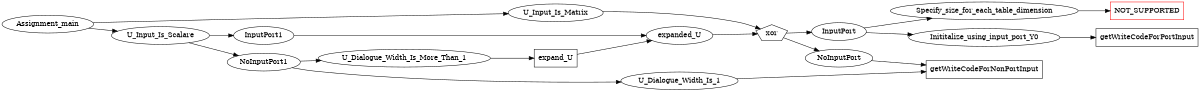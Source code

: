 digraph Assignment {
        rankdir=LR;
        size="8,5"
        node [shape = polygon, sides=5];


        Assignment_main [shape=ellipse];
        U_Input_Is_Scalare [shape=ellipse];
        U_Input_Is_Matrix [shape=ellipse];
        NoInputPort [shape=ellipse];
        getWriteCodeForNonPortInput [shape=box];
        getWriteCodeForPortInput [shape=box];
        InputPort [shape=ellipse];
        Inititalize_using_input_port_Y0 [shape=ellipse];
        Specify_size_for_each_table_dimension [shape=ellipse];
        NOT_SUPPORTED [shape=box, color=red];


        NoInputPort1 [shape=ellipse];
        InputPort1 [shape=ellipse];
        
        expand_U [shape=box];
        U_Dialogue_Width_Is_More_Than_1 [shape=ellipse];
        U_Dialogue_Width_Is_1 [shape=ellipse];

        expanded_U [shape=ellipse];

        


        Assignment_main -> U_Input_Is_Matrix 
        Assignment_main -> U_Input_Is_Scalare

        //U_Input_Is_Scalare case
        U_Input_Is_Scalare -> NoInputPort1
        U_Input_Is_Scalare -> InputPort1
        InputPort1 -> expanded_U
        //U_Input_Is_Matrix case 
        NoInputPort -> getWriteCodeForNonPortInput
        expanded_U -> xor
        U_Input_Is_Matrix -> xor
        xor ->  InputPort
        xor ->  NoInputPort
        InputPort ->  Inititalize_using_input_port_Y0
        Inititalize_using_input_port_Y0 ->  getWriteCodeForPortInput

        InputPort ->  Specify_size_for_each_table_dimension
        Specify_size_for_each_table_dimension ->  NOT_SUPPORTED

        NoInputPort1 -> U_Dialogue_Width_Is_1
        U_Dialogue_Width_Is_1 -> getWriteCodeForNonPortInput

        NoInputPort1 -> U_Dialogue_Width_Is_More_Than_1
        U_Dialogue_Width_Is_More_Than_1 ->  expand_U
        expand_U ->  expanded_U



        
        







}
